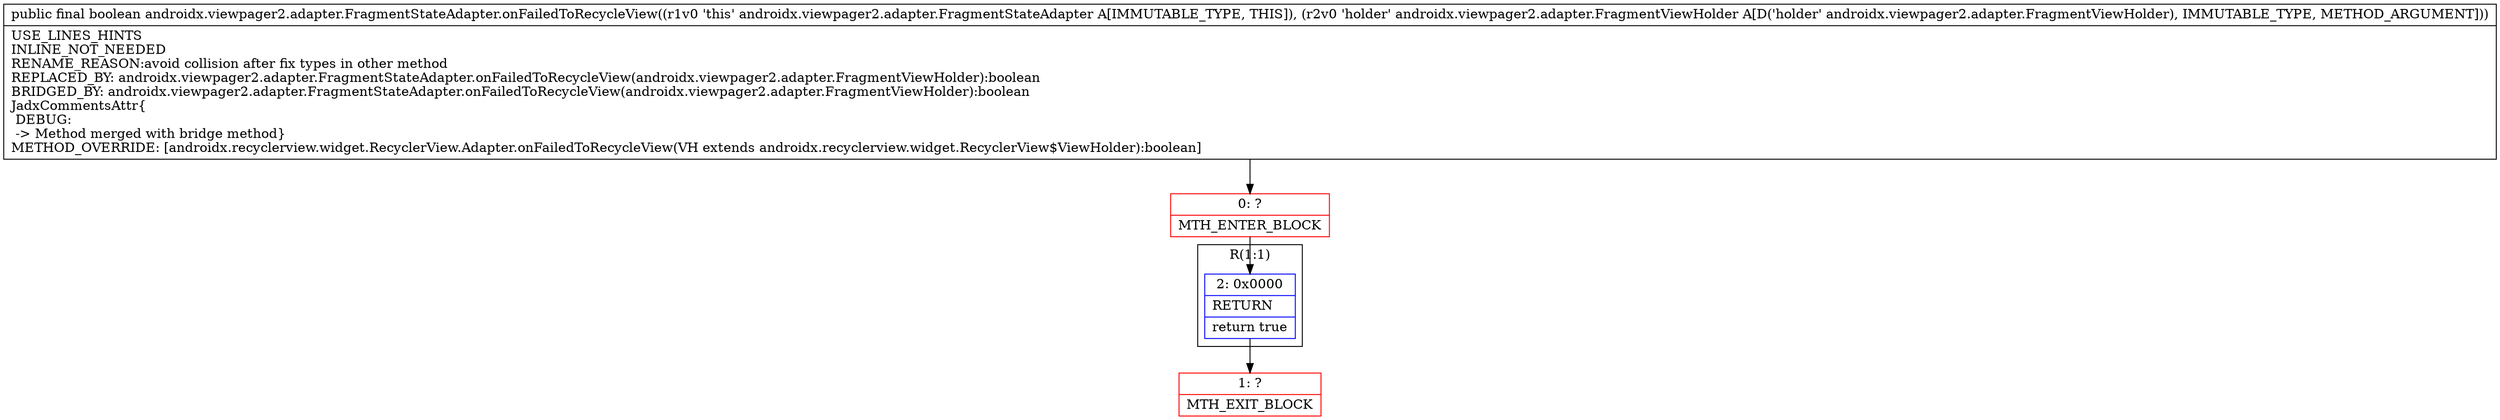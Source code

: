 digraph "CFG forandroidx.viewpager2.adapter.FragmentStateAdapter.onFailedToRecycleView(Landroidx\/viewpager2\/adapter\/FragmentViewHolder;)Z" {
subgraph cluster_Region_879628567 {
label = "R(1:1)";
node [shape=record,color=blue];
Node_2 [shape=record,label="{2\:\ 0x0000|RETURN\l|return true\l}"];
}
Node_0 [shape=record,color=red,label="{0\:\ ?|MTH_ENTER_BLOCK\l}"];
Node_1 [shape=record,color=red,label="{1\:\ ?|MTH_EXIT_BLOCK\l}"];
MethodNode[shape=record,label="{public final boolean androidx.viewpager2.adapter.FragmentStateAdapter.onFailedToRecycleView((r1v0 'this' androidx.viewpager2.adapter.FragmentStateAdapter A[IMMUTABLE_TYPE, THIS]), (r2v0 'holder' androidx.viewpager2.adapter.FragmentViewHolder A[D('holder' androidx.viewpager2.adapter.FragmentViewHolder), IMMUTABLE_TYPE, METHOD_ARGUMENT]))  | USE_LINES_HINTS\lINLINE_NOT_NEEDED\lRENAME_REASON:avoid collision after fix types in other method\lREPLACED_BY: androidx.viewpager2.adapter.FragmentStateAdapter.onFailedToRecycleView(androidx.viewpager2.adapter.FragmentViewHolder):boolean\lBRIDGED_BY: androidx.viewpager2.adapter.FragmentStateAdapter.onFailedToRecycleView(androidx.viewpager2.adapter.FragmentViewHolder):boolean\lJadxCommentsAttr\{\l DEBUG: \l \-\> Method merged with bridge method\}\lMETHOD_OVERRIDE: [androidx.recyclerview.widget.RecyclerView.Adapter.onFailedToRecycleView(VH extends androidx.recyclerview.widget.RecyclerView$ViewHolder):boolean]\l}"];
MethodNode -> Node_0;Node_2 -> Node_1;
Node_0 -> Node_2;
}


